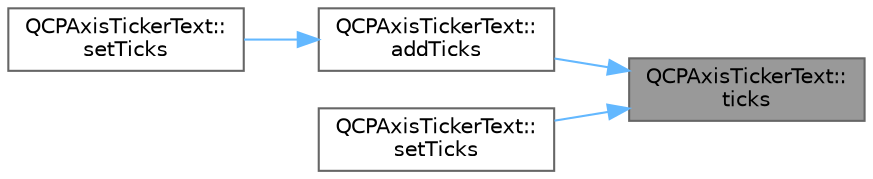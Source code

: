 digraph "QCPAxisTickerText::ticks"
{
 // LATEX_PDF_SIZE
  bgcolor="transparent";
  edge [fontname=Helvetica,fontsize=10,labelfontname=Helvetica,labelfontsize=10];
  node [fontname=Helvetica,fontsize=10,shape=box,height=0.2,width=0.4];
  rankdir="RL";
  Node1 [label="QCPAxisTickerText::\lticks",height=0.2,width=0.4,color="gray40", fillcolor="grey60", style="filled", fontcolor="black",tooltip=" "];
  Node1 -> Node2 [dir="back",color="steelblue1",style="solid"];
  Node2 [label="QCPAxisTickerText::\laddTicks",height=0.2,width=0.4,color="grey40", fillcolor="white", style="filled",URL="$class_q_c_p_axis_ticker_text.html#aba34051300eecaefbedb2df8feff2d45",tooltip=" "];
  Node2 -> Node3 [dir="back",color="steelblue1",style="solid"];
  Node3 [label="QCPAxisTickerText::\lsetTicks",height=0.2,width=0.4,color="grey40", fillcolor="white", style="filled",URL="$class_q_c_p_axis_ticker_text.html#a69f3898cc1cf11d2437851f959faa1e8",tooltip=" "];
  Node1 -> Node4 [dir="back",color="steelblue1",style="solid"];
  Node4 [label="QCPAxisTickerText::\lsetTicks",height=0.2,width=0.4,color="grey40", fillcolor="white", style="filled",URL="$class_q_c_p_axis_ticker_text.html#a8cdf1f21940f1f53f5e3d30b2c74f5cf",tooltip=" "];
}
